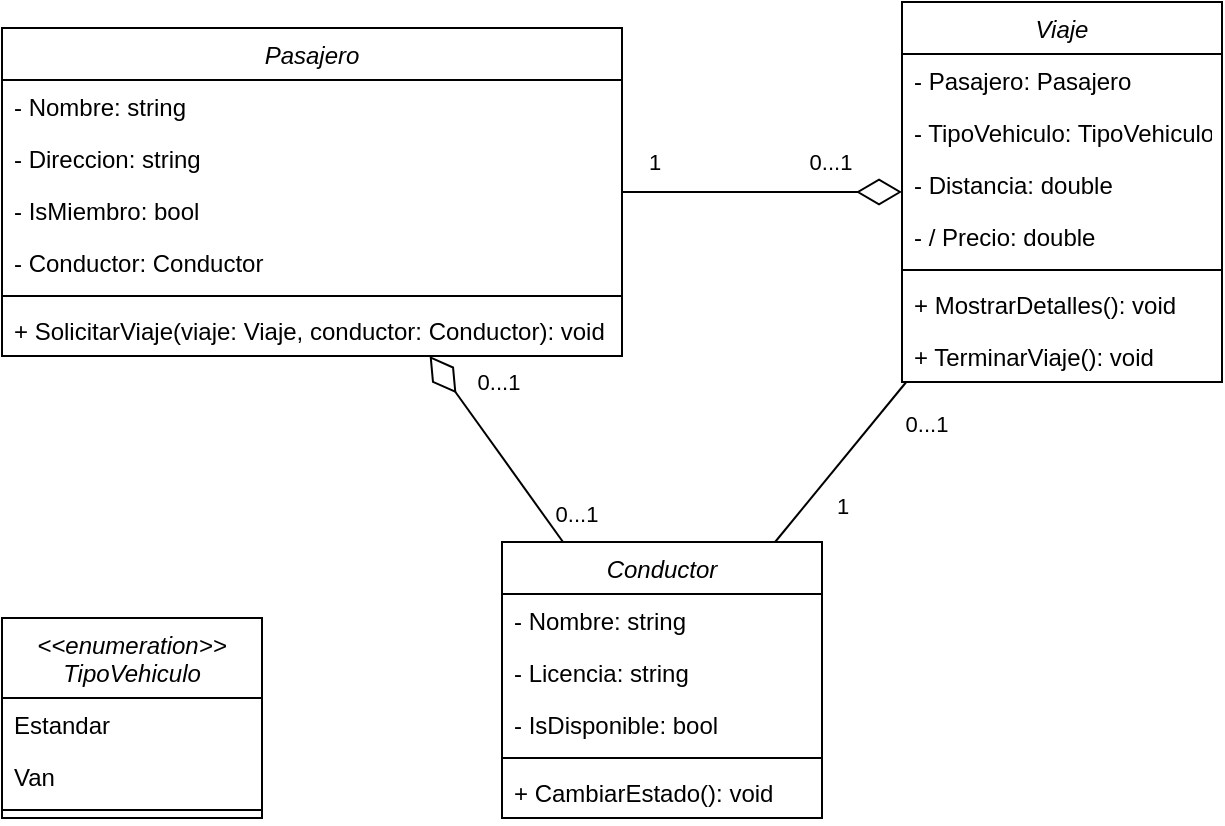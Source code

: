 <mxfile version="24.7.13">
  <diagram id="C5RBs43oDa-KdzZeNtuy" name="Page-1">
    <mxGraphModel dx="989" dy="542" grid="1" gridSize="10" guides="1" tooltips="1" connect="1" arrows="1" fold="1" page="1" pageScale="1" pageWidth="827" pageHeight="1169" math="0" shadow="0">
      <root>
        <mxCell id="WIyWlLk6GJQsqaUBKTNV-0" />
        <mxCell id="WIyWlLk6GJQsqaUBKTNV-1" parent="WIyWlLk6GJQsqaUBKTNV-0" />
        <mxCell id="zkfFHV4jXpPFQw0GAbJ--0" value="Conductor" style="swimlane;fontStyle=2;align=center;verticalAlign=top;childLayout=stackLayout;horizontal=1;startSize=26;horizontalStack=0;resizeParent=1;resizeLast=0;collapsible=1;marginBottom=0;rounded=0;shadow=0;strokeWidth=1;" parent="WIyWlLk6GJQsqaUBKTNV-1" vertex="1">
          <mxGeometry x="330" y="420" width="160" height="138" as="geometry">
            <mxRectangle x="230" y="140" width="160" height="26" as="alternateBounds" />
          </mxGeometry>
        </mxCell>
        <mxCell id="zkfFHV4jXpPFQw0GAbJ--1" value="- Nombre: string" style="text;align=left;verticalAlign=top;spacingLeft=4;spacingRight=4;overflow=hidden;rotatable=0;points=[[0,0.5],[1,0.5]];portConstraint=eastwest;" parent="zkfFHV4jXpPFQw0GAbJ--0" vertex="1">
          <mxGeometry y="26" width="160" height="26" as="geometry" />
        </mxCell>
        <mxCell id="soqMA0Cx7NW8u2eyrrt1-4" value="- Licencia: string" style="text;align=left;verticalAlign=top;spacingLeft=4;spacingRight=4;overflow=hidden;rotatable=0;points=[[0,0.5],[1,0.5]];portConstraint=eastwest;" parent="zkfFHV4jXpPFQw0GAbJ--0" vertex="1">
          <mxGeometry y="52" width="160" height="26" as="geometry" />
        </mxCell>
        <mxCell id="soqMA0Cx7NW8u2eyrrt1-5" value="- IsDisponible: bool" style="text;align=left;verticalAlign=top;spacingLeft=4;spacingRight=4;overflow=hidden;rotatable=0;points=[[0,0.5],[1,0.5]];portConstraint=eastwest;" parent="zkfFHV4jXpPFQw0GAbJ--0" vertex="1">
          <mxGeometry y="78" width="160" height="26" as="geometry" />
        </mxCell>
        <mxCell id="zkfFHV4jXpPFQw0GAbJ--4" value="" style="line;html=1;strokeWidth=1;align=left;verticalAlign=middle;spacingTop=-1;spacingLeft=3;spacingRight=3;rotatable=0;labelPosition=right;points=[];portConstraint=eastwest;" parent="zkfFHV4jXpPFQw0GAbJ--0" vertex="1">
          <mxGeometry y="104" width="160" height="8" as="geometry" />
        </mxCell>
        <mxCell id="zkfFHV4jXpPFQw0GAbJ--5" value="+ CambiarEstado(): void" style="text;align=left;verticalAlign=top;spacingLeft=4;spacingRight=4;overflow=hidden;rotatable=0;points=[[0,0.5],[1,0.5]];portConstraint=eastwest;" parent="zkfFHV4jXpPFQw0GAbJ--0" vertex="1">
          <mxGeometry y="112" width="160" height="26" as="geometry" />
        </mxCell>
        <mxCell id="soqMA0Cx7NW8u2eyrrt1-0" value="Pasajero" style="swimlane;fontStyle=2;align=center;verticalAlign=top;childLayout=stackLayout;horizontal=1;startSize=26;horizontalStack=0;resizeParent=1;resizeLast=0;collapsible=1;marginBottom=0;rounded=0;shadow=0;strokeWidth=1;" parent="WIyWlLk6GJQsqaUBKTNV-1" vertex="1">
          <mxGeometry x="80" y="163" width="310" height="164" as="geometry">
            <mxRectangle x="230" y="140" width="160" height="26" as="alternateBounds" />
          </mxGeometry>
        </mxCell>
        <mxCell id="soqMA0Cx7NW8u2eyrrt1-6" value="- Nombre: string" style="text;align=left;verticalAlign=top;spacingLeft=4;spacingRight=4;overflow=hidden;rotatable=0;points=[[0,0.5],[1,0.5]];portConstraint=eastwest;" parent="soqMA0Cx7NW8u2eyrrt1-0" vertex="1">
          <mxGeometry y="26" width="310" height="26" as="geometry" />
        </mxCell>
        <mxCell id="soqMA0Cx7NW8u2eyrrt1-7" value="- Direccion: string" style="text;align=left;verticalAlign=top;spacingLeft=4;spacingRight=4;overflow=hidden;rotatable=0;points=[[0,0.5],[1,0.5]];portConstraint=eastwest;" parent="soqMA0Cx7NW8u2eyrrt1-0" vertex="1">
          <mxGeometry y="52" width="310" height="26" as="geometry" />
        </mxCell>
        <mxCell id="soqMA0Cx7NW8u2eyrrt1-8" value="- IsMiembro: bool" style="text;align=left;verticalAlign=top;spacingLeft=4;spacingRight=4;overflow=hidden;rotatable=0;points=[[0,0.5],[1,0.5]];portConstraint=eastwest;" parent="soqMA0Cx7NW8u2eyrrt1-0" vertex="1">
          <mxGeometry y="78" width="310" height="26" as="geometry" />
        </mxCell>
        <mxCell id="soqMA0Cx7NW8u2eyrrt1-12" value="- Conductor: Conductor" style="text;align=left;verticalAlign=top;spacingLeft=4;spacingRight=4;overflow=hidden;rotatable=0;points=[[0,0.5],[1,0.5]];portConstraint=eastwest;" parent="soqMA0Cx7NW8u2eyrrt1-0" vertex="1">
          <mxGeometry y="104" width="310" height="26" as="geometry" />
        </mxCell>
        <mxCell id="soqMA0Cx7NW8u2eyrrt1-2" value="" style="line;html=1;strokeWidth=1;align=left;verticalAlign=middle;spacingTop=-1;spacingLeft=3;spacingRight=3;rotatable=0;labelPosition=right;points=[];portConstraint=eastwest;" parent="soqMA0Cx7NW8u2eyrrt1-0" vertex="1">
          <mxGeometry y="130" width="310" height="8" as="geometry" />
        </mxCell>
        <mxCell id="soqMA0Cx7NW8u2eyrrt1-3" value="+ SolicitarViaje(viaje: Viaje, conductor: Conductor): void" style="text;align=left;verticalAlign=top;spacingLeft=4;spacingRight=4;overflow=hidden;rotatable=0;points=[[0,0.5],[1,0.5]];portConstraint=eastwest;" parent="soqMA0Cx7NW8u2eyrrt1-0" vertex="1">
          <mxGeometry y="138" width="310" height="26" as="geometry" />
        </mxCell>
        <mxCell id="soqMA0Cx7NW8u2eyrrt1-9" value="Viaje" style="swimlane;fontStyle=2;align=center;verticalAlign=top;childLayout=stackLayout;horizontal=1;startSize=26;horizontalStack=0;resizeParent=1;resizeLast=0;collapsible=1;marginBottom=0;rounded=0;shadow=0;strokeWidth=1;" parent="WIyWlLk6GJQsqaUBKTNV-1" vertex="1">
          <mxGeometry x="530" y="150" width="160" height="190" as="geometry">
            <mxRectangle x="230" y="140" width="160" height="26" as="alternateBounds" />
          </mxGeometry>
        </mxCell>
        <mxCell id="soqMA0Cx7NW8u2eyrrt1-16" value="- Pasajero: Pasajero" style="text;align=left;verticalAlign=top;spacingLeft=4;spacingRight=4;overflow=hidden;rotatable=0;points=[[0,0.5],[1,0.5]];portConstraint=eastwest;" parent="soqMA0Cx7NW8u2eyrrt1-9" vertex="1">
          <mxGeometry y="26" width="160" height="26" as="geometry" />
        </mxCell>
        <mxCell id="soqMA0Cx7NW8u2eyrrt1-11" value="- TipoVehiculo: TipoVehiculo" style="text;align=left;verticalAlign=top;spacingLeft=4;spacingRight=4;overflow=hidden;rotatable=0;points=[[0,0.5],[1,0.5]];portConstraint=eastwest;" parent="soqMA0Cx7NW8u2eyrrt1-9" vertex="1">
          <mxGeometry y="52" width="160" height="26" as="geometry" />
        </mxCell>
        <mxCell id="soqMA0Cx7NW8u2eyrrt1-10" value="- Distancia: double" style="text;align=left;verticalAlign=top;spacingLeft=4;spacingRight=4;overflow=hidden;rotatable=0;points=[[0,0.5],[1,0.5]];portConstraint=eastwest;" parent="soqMA0Cx7NW8u2eyrrt1-9" vertex="1">
          <mxGeometry y="78" width="160" height="26" as="geometry" />
        </mxCell>
        <mxCell id="soqMA0Cx7NW8u2eyrrt1-33" value="- / Precio: double" style="text;align=left;verticalAlign=top;spacingLeft=4;spacingRight=4;overflow=hidden;rotatable=0;points=[[0,0.5],[1,0.5]];portConstraint=eastwest;" parent="soqMA0Cx7NW8u2eyrrt1-9" vertex="1">
          <mxGeometry y="104" width="160" height="26" as="geometry" />
        </mxCell>
        <mxCell id="soqMA0Cx7NW8u2eyrrt1-13" value="" style="line;html=1;strokeWidth=1;align=left;verticalAlign=middle;spacingTop=-1;spacingLeft=3;spacingRight=3;rotatable=0;labelPosition=right;points=[];portConstraint=eastwest;" parent="soqMA0Cx7NW8u2eyrrt1-9" vertex="1">
          <mxGeometry y="130" width="160" height="8" as="geometry" />
        </mxCell>
        <mxCell id="soqMA0Cx7NW8u2eyrrt1-25" value="+ MostrarDetalles(): void" style="text;align=left;verticalAlign=top;spacingLeft=4;spacingRight=4;overflow=hidden;rotatable=0;points=[[0,0.5],[1,0.5]];portConstraint=eastwest;" parent="soqMA0Cx7NW8u2eyrrt1-9" vertex="1">
          <mxGeometry y="138" width="160" height="26" as="geometry" />
        </mxCell>
        <mxCell id="soqMA0Cx7NW8u2eyrrt1-32" value="+ TerminarViaje(): void" style="text;align=left;verticalAlign=top;spacingLeft=4;spacingRight=4;overflow=hidden;rotatable=0;points=[[0,0.5],[1,0.5]];portConstraint=eastwest;" parent="soqMA0Cx7NW8u2eyrrt1-9" vertex="1">
          <mxGeometry y="164" width="160" height="26" as="geometry" />
        </mxCell>
        <mxCell id="soqMA0Cx7NW8u2eyrrt1-17" value="&lt;&lt;enumeration&gt;&gt;&#xa;TipoVehiculo" style="swimlane;fontStyle=2;align=center;verticalAlign=top;childLayout=stackLayout;horizontal=1;startSize=40;horizontalStack=0;resizeParent=1;resizeLast=0;collapsible=1;marginBottom=0;rounded=0;shadow=0;strokeWidth=1;" parent="WIyWlLk6GJQsqaUBKTNV-1" vertex="1">
          <mxGeometry x="80" y="458" width="130" height="100" as="geometry">
            <mxRectangle x="230" y="140" width="160" height="26" as="alternateBounds" />
          </mxGeometry>
        </mxCell>
        <mxCell id="soqMA0Cx7NW8u2eyrrt1-23" value="Estandar&#xa;" style="text;align=left;verticalAlign=top;spacingLeft=4;spacingRight=4;overflow=hidden;rotatable=0;points=[[0,0.5],[1,0.5]];portConstraint=eastwest;" parent="soqMA0Cx7NW8u2eyrrt1-17" vertex="1">
          <mxGeometry y="40" width="130" height="26" as="geometry" />
        </mxCell>
        <mxCell id="soqMA0Cx7NW8u2eyrrt1-24" value="Van" style="text;align=left;verticalAlign=top;spacingLeft=4;spacingRight=4;overflow=hidden;rotatable=0;points=[[0,0.5],[1,0.5]];portConstraint=eastwest;" parent="soqMA0Cx7NW8u2eyrrt1-17" vertex="1">
          <mxGeometry y="66" width="130" height="26" as="geometry" />
        </mxCell>
        <mxCell id="soqMA0Cx7NW8u2eyrrt1-21" value="" style="line;html=1;strokeWidth=1;align=left;verticalAlign=middle;spacingTop=-1;spacingLeft=3;spacingRight=3;rotatable=0;labelPosition=right;points=[];portConstraint=eastwest;" parent="soqMA0Cx7NW8u2eyrrt1-17" vertex="1">
          <mxGeometry y="92" width="130" height="8" as="geometry" />
        </mxCell>
        <mxCell id="soqMA0Cx7NW8u2eyrrt1-26" value="" style="endArrow=diamondThin;html=1;rounded=0;endFill=0;endSize=20;startArrow=none;startFill=0;startSize=20;" parent="WIyWlLk6GJQsqaUBKTNV-1" source="soqMA0Cx7NW8u2eyrrt1-0" target="soqMA0Cx7NW8u2eyrrt1-9" edge="1">
          <mxGeometry width="50" height="50" relative="1" as="geometry">
            <mxPoint x="330" y="304" as="sourcePoint" />
            <mxPoint x="380" y="254" as="targetPoint" />
          </mxGeometry>
        </mxCell>
        <mxCell id="soqMA0Cx7NW8u2eyrrt1-28" value="1" style="edgeLabel;html=1;align=center;verticalAlign=middle;resizable=0;points=[];" parent="soqMA0Cx7NW8u2eyrrt1-26" vertex="1" connectable="0">
          <mxGeometry x="-0.636" relative="1" as="geometry">
            <mxPoint x="-10" y="-15" as="offset" />
          </mxGeometry>
        </mxCell>
        <mxCell id="soqMA0Cx7NW8u2eyrrt1-29" value="0...1" style="edgeLabel;html=1;align=center;verticalAlign=middle;resizable=0;points=[];" parent="soqMA0Cx7NW8u2eyrrt1-26" vertex="1" connectable="0">
          <mxGeometry x="0.521" y="-1" relative="1" as="geometry">
            <mxPoint x="-3" y="-16" as="offset" />
          </mxGeometry>
        </mxCell>
        <mxCell id="soqMA0Cx7NW8u2eyrrt1-27" value="" style="endArrow=diamondThin;html=1;rounded=0;startArrow=none;startFill=0;startSize=20;endFill=0;endSize=20;" parent="WIyWlLk6GJQsqaUBKTNV-1" source="zkfFHV4jXpPFQw0GAbJ--0" target="soqMA0Cx7NW8u2eyrrt1-0" edge="1">
          <mxGeometry width="50" height="50" relative="1" as="geometry">
            <mxPoint x="320" y="384" as="sourcePoint" />
            <mxPoint x="370" y="334" as="targetPoint" />
          </mxGeometry>
        </mxCell>
        <mxCell id="soqMA0Cx7NW8u2eyrrt1-30" value="0...1" style="edgeLabel;html=1;align=center;verticalAlign=middle;resizable=0;points=[];" parent="soqMA0Cx7NW8u2eyrrt1-27" vertex="1" connectable="0">
          <mxGeometry x="-0.742" y="-4" relative="1" as="geometry">
            <mxPoint x="12" as="offset" />
          </mxGeometry>
        </mxCell>
        <mxCell id="soqMA0Cx7NW8u2eyrrt1-31" value="0...1" style="edgeLabel;html=1;align=center;verticalAlign=middle;resizable=0;points=[];" parent="soqMA0Cx7NW8u2eyrrt1-27" vertex="1" connectable="0">
          <mxGeometry x="0.717" relative="1" as="geometry">
            <mxPoint x="25" as="offset" />
          </mxGeometry>
        </mxCell>
        <mxCell id="eM4-9FvJVmrRQYpB6CUT-1" value="" style="endArrow=none;html=1;rounded=0;endFill=0;endSize=20;" edge="1" parent="WIyWlLk6GJQsqaUBKTNV-1" source="zkfFHV4jXpPFQw0GAbJ--0" target="soqMA0Cx7NW8u2eyrrt1-9">
          <mxGeometry width="50" height="50" relative="1" as="geometry">
            <mxPoint x="330" y="354" as="sourcePoint" />
            <mxPoint x="380" y="304" as="targetPoint" />
          </mxGeometry>
        </mxCell>
        <mxCell id="eM4-9FvJVmrRQYpB6CUT-2" value="0...1" style="edgeLabel;html=1;align=center;verticalAlign=middle;resizable=0;points=[];" vertex="1" connectable="0" parent="eM4-9FvJVmrRQYpB6CUT-1">
          <mxGeometry x="0.651" relative="1" as="geometry">
            <mxPoint x="21" y="7" as="offset" />
          </mxGeometry>
        </mxCell>
        <mxCell id="eM4-9FvJVmrRQYpB6CUT-3" value="1" style="edgeLabel;html=1;align=center;verticalAlign=middle;resizable=0;points=[];" vertex="1" connectable="0" parent="eM4-9FvJVmrRQYpB6CUT-1">
          <mxGeometry x="-0.514" y="-1" relative="1" as="geometry">
            <mxPoint x="17" as="offset" />
          </mxGeometry>
        </mxCell>
      </root>
    </mxGraphModel>
  </diagram>
</mxfile>
